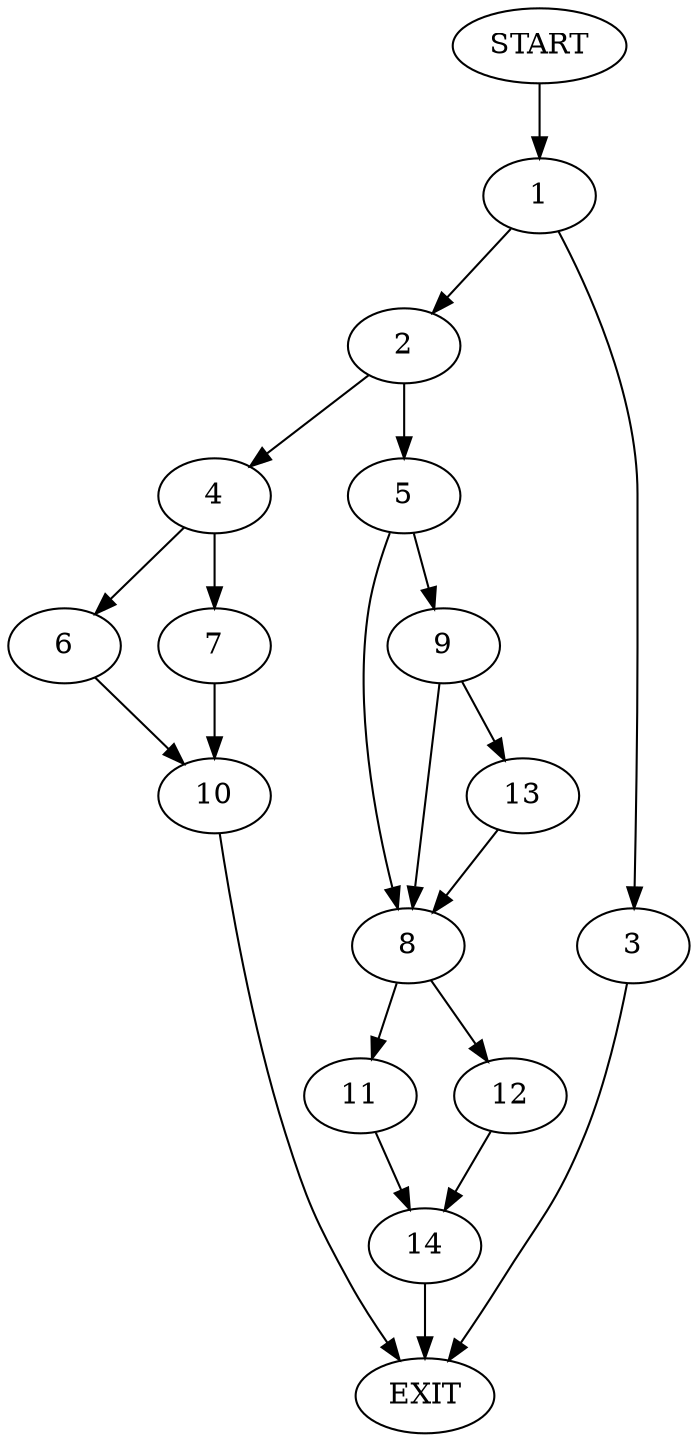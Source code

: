 digraph {
0 [label="START"]
15 [label="EXIT"]
0 -> 1
1 -> 2
1 -> 3
3 -> 15
2 -> 4
2 -> 5
4 -> 6
4 -> 7
5 -> 8
5 -> 9
6 -> 10
7 -> 10
10 -> 15
8 -> 11
8 -> 12
9 -> 13
9 -> 8
13 -> 8
12 -> 14
11 -> 14
14 -> 15
}
